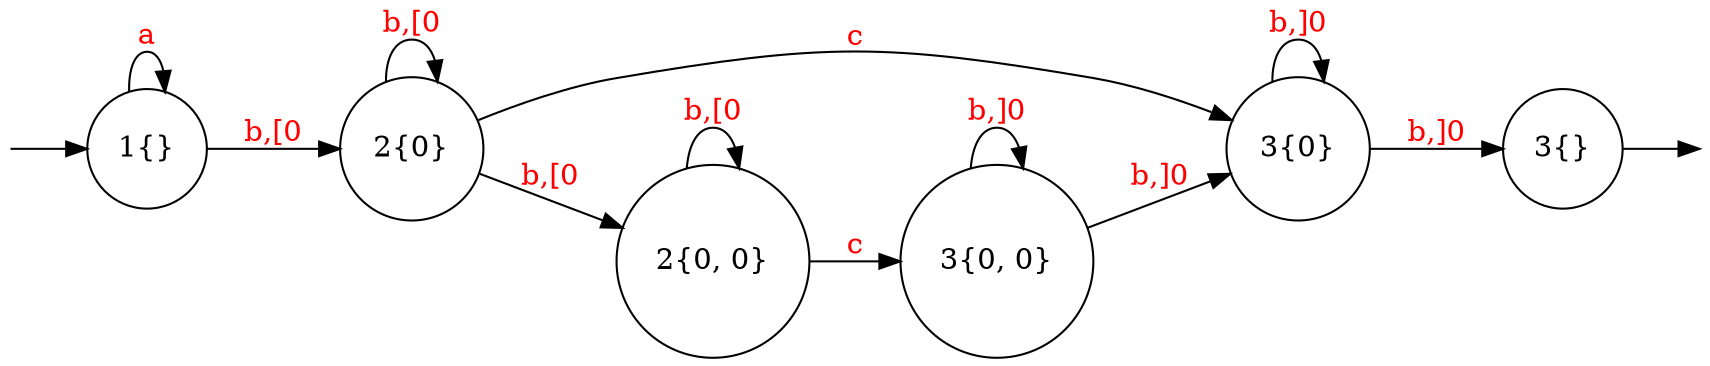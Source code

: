 digraph {
	node [shape=circle];
	Q0 [style=invisible, height=0, width=0, fixedsize=true];
	Q1 [style=invisible, height=0, width=0, fixedsize=true];
	graph [rankdir="LR"];

	Q0 -> "1{}";
	"3{}" -> Q1;

	"3{0, 0}" -> "3{0}"  [label="b,]0", fontcolor=red];
	"1{}" -> "2{0}"  [label="b,[0", fontcolor=red];
	"2{0}" -> "3{0}"  [label="c", fontcolor=red];
	"2{0}" -> "2{0, 0}"  [label="b,[0", fontcolor=red];
	"1{}" -> "1{}"  [label="a", fontcolor=red];
	"3{0}" -> "3{}"  [label="b,]0", fontcolor=red];
	"2{0, 0}" -> "3{0, 0}"  [label="c", fontcolor=red];
	"2{0}" -> "2{0}"  [label="b,[0", fontcolor=red];
	"3{0}" -> "3{0}"  [label="b,]0", fontcolor=red];
	"2{0, 0}" -> "2{0, 0}"  [label="b,[0", fontcolor=red];
	"3{0, 0}" -> "3{0, 0}"  [label="b,]0", fontcolor=red];
}
